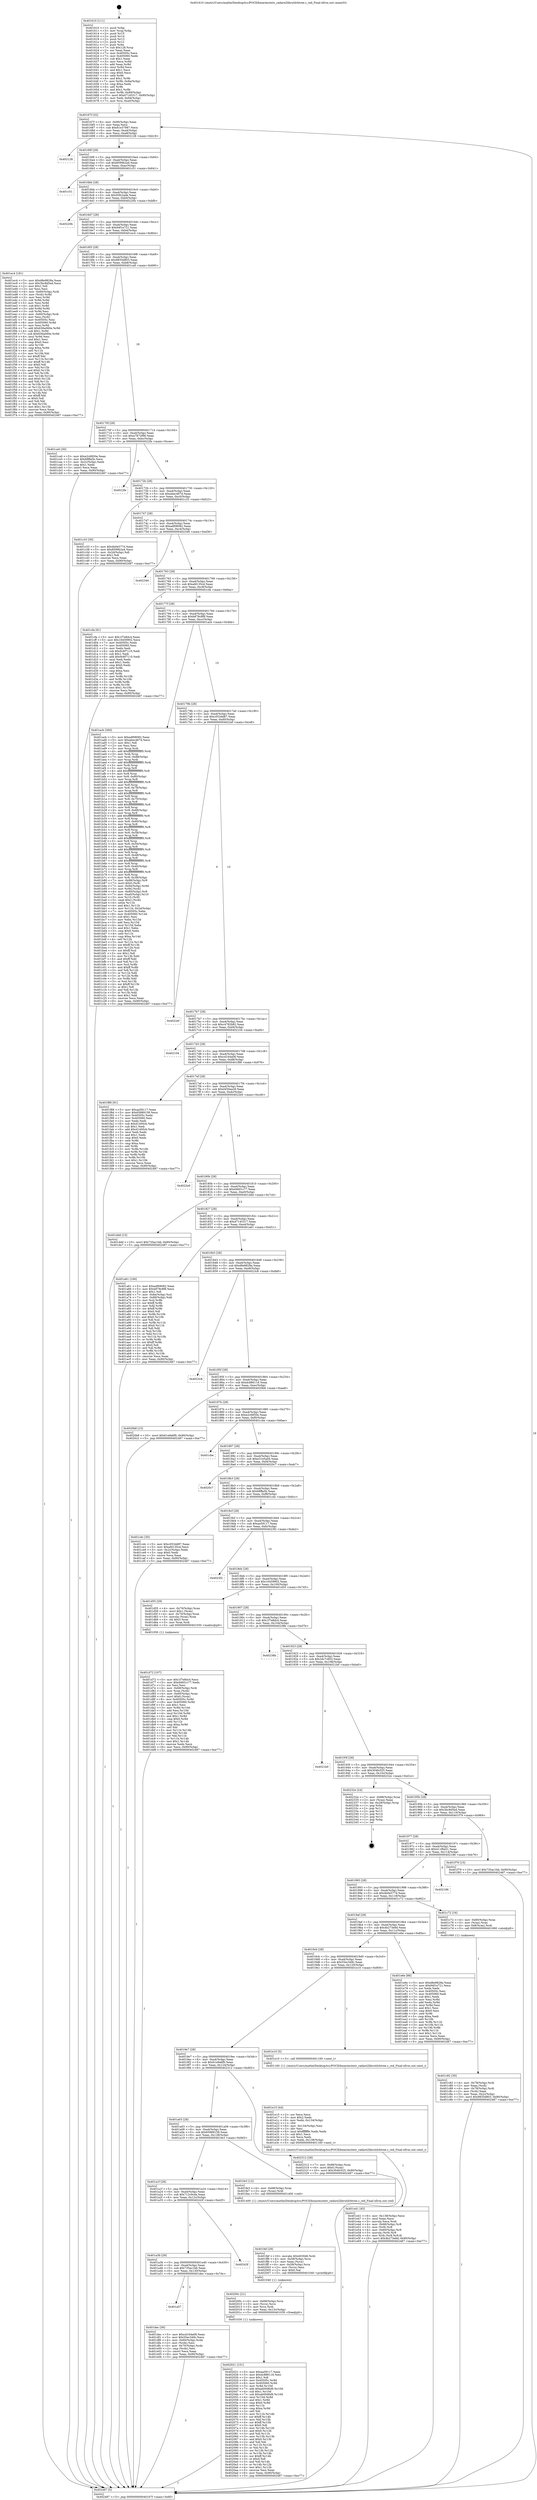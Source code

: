 digraph "0x401610" {
  label = "0x401610 (/mnt/c/Users/mathe/Desktop/tcc/POCII/binaries/extr_radare2librutilrbtree.c_red_Final-ollvm.out::main(0))"
  labelloc = "t"
  node[shape=record]

  Entry [label="",width=0.3,height=0.3,shape=circle,fillcolor=black,style=filled]
  "0x40167f" [label="{
     0x40167f [32]\l
     | [instrs]\l
     &nbsp;&nbsp;0x40167f \<+6\>: mov -0x90(%rbp),%eax\l
     &nbsp;&nbsp;0x401685 \<+2\>: mov %eax,%ecx\l
     &nbsp;&nbsp;0x401687 \<+6\>: sub $0x81e37887,%ecx\l
     &nbsp;&nbsp;0x40168d \<+6\>: mov %eax,-0xa4(%rbp)\l
     &nbsp;&nbsp;0x401693 \<+6\>: mov %ecx,-0xa8(%rbp)\l
     &nbsp;&nbsp;0x401699 \<+6\>: je 0000000000402128 \<main+0xb18\>\l
  }"]
  "0x402128" [label="{
     0x402128\l
  }", style=dashed]
  "0x40169f" [label="{
     0x40169f [28]\l
     | [instrs]\l
     &nbsp;&nbsp;0x40169f \<+5\>: jmp 00000000004016a4 \<main+0x94\>\l
     &nbsp;&nbsp;0x4016a4 \<+6\>: mov -0xa4(%rbp),%eax\l
     &nbsp;&nbsp;0x4016aa \<+5\>: sub $0x8599b2a4,%eax\l
     &nbsp;&nbsp;0x4016af \<+6\>: mov %eax,-0xac(%rbp)\l
     &nbsp;&nbsp;0x4016b5 \<+6\>: je 0000000000401c51 \<main+0x641\>\l
  }"]
  Exit [label="",width=0.3,height=0.3,shape=circle,fillcolor=black,style=filled,peripheries=2]
  "0x401c51" [label="{
     0x401c51\l
  }", style=dashed]
  "0x4016bb" [label="{
     0x4016bb [28]\l
     | [instrs]\l
     &nbsp;&nbsp;0x4016bb \<+5\>: jmp 00000000004016c0 \<main+0xb0\>\l
     &nbsp;&nbsp;0x4016c0 \<+6\>: mov -0xa4(%rbp),%eax\l
     &nbsp;&nbsp;0x4016c6 \<+5\>: sub $0x93fc2ade,%eax\l
     &nbsp;&nbsp;0x4016cb \<+6\>: mov %eax,-0xb0(%rbp)\l
     &nbsp;&nbsp;0x4016d1 \<+6\>: je 000000000040220b \<main+0xbfb\>\l
  }"]
  "0x402021" [label="{
     0x402021 [151]\l
     | [instrs]\l
     &nbsp;&nbsp;0x402021 \<+5\>: mov $0xaa59117,%eax\l
     &nbsp;&nbsp;0x402026 \<+5\>: mov $0xdc886116,%esi\l
     &nbsp;&nbsp;0x40202b \<+2\>: mov $0x1,%dl\l
     &nbsp;&nbsp;0x40202d \<+8\>: mov 0x40505c,%r8d\l
     &nbsp;&nbsp;0x402035 \<+8\>: mov 0x405060,%r9d\l
     &nbsp;&nbsp;0x40203d \<+3\>: mov %r8d,%r10d\l
     &nbsp;&nbsp;0x402040 \<+7\>: add $0xab00d6d9,%r10d\l
     &nbsp;&nbsp;0x402047 \<+4\>: sub $0x1,%r10d\l
     &nbsp;&nbsp;0x40204b \<+7\>: sub $0xab00d6d9,%r10d\l
     &nbsp;&nbsp;0x402052 \<+4\>: imul %r10d,%r8d\l
     &nbsp;&nbsp;0x402056 \<+4\>: and $0x1,%r8d\l
     &nbsp;&nbsp;0x40205a \<+4\>: cmp $0x0,%r8d\l
     &nbsp;&nbsp;0x40205e \<+4\>: sete %r11b\l
     &nbsp;&nbsp;0x402062 \<+4\>: cmp $0xa,%r9d\l
     &nbsp;&nbsp;0x402066 \<+3\>: setl %bl\l
     &nbsp;&nbsp;0x402069 \<+3\>: mov %r11b,%r14b\l
     &nbsp;&nbsp;0x40206c \<+4\>: xor $0xff,%r14b\l
     &nbsp;&nbsp;0x402070 \<+3\>: mov %bl,%r15b\l
     &nbsp;&nbsp;0x402073 \<+4\>: xor $0xff,%r15b\l
     &nbsp;&nbsp;0x402077 \<+3\>: xor $0x0,%dl\l
     &nbsp;&nbsp;0x40207a \<+3\>: mov %r14b,%r12b\l
     &nbsp;&nbsp;0x40207d \<+4\>: and $0x0,%r12b\l
     &nbsp;&nbsp;0x402081 \<+3\>: and %dl,%r11b\l
     &nbsp;&nbsp;0x402084 \<+3\>: mov %r15b,%r13b\l
     &nbsp;&nbsp;0x402087 \<+4\>: and $0x0,%r13b\l
     &nbsp;&nbsp;0x40208b \<+2\>: and %dl,%bl\l
     &nbsp;&nbsp;0x40208d \<+3\>: or %r11b,%r12b\l
     &nbsp;&nbsp;0x402090 \<+3\>: or %bl,%r13b\l
     &nbsp;&nbsp;0x402093 \<+3\>: xor %r13b,%r12b\l
     &nbsp;&nbsp;0x402096 \<+3\>: or %r15b,%r14b\l
     &nbsp;&nbsp;0x402099 \<+4\>: xor $0xff,%r14b\l
     &nbsp;&nbsp;0x40209d \<+3\>: or $0x0,%dl\l
     &nbsp;&nbsp;0x4020a0 \<+3\>: and %dl,%r14b\l
     &nbsp;&nbsp;0x4020a3 \<+3\>: or %r14b,%r12b\l
     &nbsp;&nbsp;0x4020a6 \<+4\>: test $0x1,%r12b\l
     &nbsp;&nbsp;0x4020aa \<+3\>: cmovne %esi,%eax\l
     &nbsp;&nbsp;0x4020ad \<+6\>: mov %eax,-0x90(%rbp)\l
     &nbsp;&nbsp;0x4020b3 \<+5\>: jmp 0000000000402487 \<main+0xe77\>\l
  }"]
  "0x40220b" [label="{
     0x40220b\l
  }", style=dashed]
  "0x4016d7" [label="{
     0x4016d7 [28]\l
     | [instrs]\l
     &nbsp;&nbsp;0x4016d7 \<+5\>: jmp 00000000004016dc \<main+0xcc\>\l
     &nbsp;&nbsp;0x4016dc \<+6\>: mov -0xa4(%rbp),%eax\l
     &nbsp;&nbsp;0x4016e2 \<+5\>: sub $0x94f1e721,%eax\l
     &nbsp;&nbsp;0x4016e7 \<+6\>: mov %eax,-0xb4(%rbp)\l
     &nbsp;&nbsp;0x4016ed \<+6\>: je 0000000000401ec4 \<main+0x8b4\>\l
  }"]
  "0x40200c" [label="{
     0x40200c [21]\l
     | [instrs]\l
     &nbsp;&nbsp;0x40200c \<+4\>: mov -0x68(%rbp),%rcx\l
     &nbsp;&nbsp;0x402010 \<+3\>: mov (%rcx),%rcx\l
     &nbsp;&nbsp;0x402013 \<+3\>: mov %rcx,%rdi\l
     &nbsp;&nbsp;0x402016 \<+6\>: mov %eax,-0x13c(%rbp)\l
     &nbsp;&nbsp;0x40201c \<+5\>: call 0000000000401030 \<free@plt\>\l
     | [calls]\l
     &nbsp;&nbsp;0x401030 \{1\} (unknown)\l
  }"]
  "0x401ec4" [label="{
     0x401ec4 [181]\l
     | [instrs]\l
     &nbsp;&nbsp;0x401ec4 \<+5\>: mov $0xd8e9828a,%eax\l
     &nbsp;&nbsp;0x401ec9 \<+5\>: mov $0x3bc8d5ed,%ecx\l
     &nbsp;&nbsp;0x401ece \<+2\>: mov $0x1,%dl\l
     &nbsp;&nbsp;0x401ed0 \<+2\>: xor %esi,%esi\l
     &nbsp;&nbsp;0x401ed2 \<+4\>: mov -0x60(%rbp),%rdi\l
     &nbsp;&nbsp;0x401ed6 \<+3\>: mov (%rdi),%r8d\l
     &nbsp;&nbsp;0x401ed9 \<+3\>: mov %esi,%r9d\l
     &nbsp;&nbsp;0x401edc \<+3\>: sub %r8d,%r9d\l
     &nbsp;&nbsp;0x401edf \<+3\>: mov %esi,%r8d\l
     &nbsp;&nbsp;0x401ee2 \<+4\>: sub $0x1,%r8d\l
     &nbsp;&nbsp;0x401ee6 \<+3\>: add %r8d,%r9d\l
     &nbsp;&nbsp;0x401ee9 \<+3\>: sub %r9d,%esi\l
     &nbsp;&nbsp;0x401eec \<+4\>: mov -0x60(%rbp),%rdi\l
     &nbsp;&nbsp;0x401ef0 \<+2\>: mov %esi,(%rdi)\l
     &nbsp;&nbsp;0x401ef2 \<+7\>: mov 0x40505c,%esi\l
     &nbsp;&nbsp;0x401ef9 \<+8\>: mov 0x405060,%r8d\l
     &nbsp;&nbsp;0x401f01 \<+3\>: mov %esi,%r9d\l
     &nbsp;&nbsp;0x401f04 \<+7\>: add $0x636a060e,%r9d\l
     &nbsp;&nbsp;0x401f0b \<+4\>: sub $0x1,%r9d\l
     &nbsp;&nbsp;0x401f0f \<+7\>: sub $0x636a060e,%r9d\l
     &nbsp;&nbsp;0x401f16 \<+4\>: imul %r9d,%esi\l
     &nbsp;&nbsp;0x401f1a \<+3\>: and $0x1,%esi\l
     &nbsp;&nbsp;0x401f1d \<+3\>: cmp $0x0,%esi\l
     &nbsp;&nbsp;0x401f20 \<+4\>: sete %r10b\l
     &nbsp;&nbsp;0x401f24 \<+4\>: cmp $0xa,%r8d\l
     &nbsp;&nbsp;0x401f28 \<+4\>: setl %r11b\l
     &nbsp;&nbsp;0x401f2c \<+3\>: mov %r10b,%bl\l
     &nbsp;&nbsp;0x401f2f \<+3\>: xor $0xff,%bl\l
     &nbsp;&nbsp;0x401f32 \<+3\>: mov %r11b,%r14b\l
     &nbsp;&nbsp;0x401f35 \<+4\>: xor $0xff,%r14b\l
     &nbsp;&nbsp;0x401f39 \<+3\>: xor $0x0,%dl\l
     &nbsp;&nbsp;0x401f3c \<+3\>: mov %bl,%r15b\l
     &nbsp;&nbsp;0x401f3f \<+4\>: and $0x0,%r15b\l
     &nbsp;&nbsp;0x401f43 \<+3\>: and %dl,%r10b\l
     &nbsp;&nbsp;0x401f46 \<+3\>: mov %r14b,%r12b\l
     &nbsp;&nbsp;0x401f49 \<+4\>: and $0x0,%r12b\l
     &nbsp;&nbsp;0x401f4d \<+3\>: and %dl,%r11b\l
     &nbsp;&nbsp;0x401f50 \<+3\>: or %r10b,%r15b\l
     &nbsp;&nbsp;0x401f53 \<+3\>: or %r11b,%r12b\l
     &nbsp;&nbsp;0x401f56 \<+3\>: xor %r12b,%r15b\l
     &nbsp;&nbsp;0x401f59 \<+3\>: or %r14b,%bl\l
     &nbsp;&nbsp;0x401f5c \<+3\>: xor $0xff,%bl\l
     &nbsp;&nbsp;0x401f5f \<+3\>: or $0x0,%dl\l
     &nbsp;&nbsp;0x401f62 \<+2\>: and %dl,%bl\l
     &nbsp;&nbsp;0x401f64 \<+3\>: or %bl,%r15b\l
     &nbsp;&nbsp;0x401f67 \<+4\>: test $0x1,%r15b\l
     &nbsp;&nbsp;0x401f6b \<+3\>: cmovne %ecx,%eax\l
     &nbsp;&nbsp;0x401f6e \<+6\>: mov %eax,-0x90(%rbp)\l
     &nbsp;&nbsp;0x401f74 \<+5\>: jmp 0000000000402487 \<main+0xe77\>\l
  }"]
  "0x4016f3" [label="{
     0x4016f3 [28]\l
     | [instrs]\l
     &nbsp;&nbsp;0x4016f3 \<+5\>: jmp 00000000004016f8 \<main+0xe8\>\l
     &nbsp;&nbsp;0x4016f8 \<+6\>: mov -0xa4(%rbp),%eax\l
     &nbsp;&nbsp;0x4016fe \<+5\>: sub $0x9835d803,%eax\l
     &nbsp;&nbsp;0x401703 \<+6\>: mov %eax,-0xb8(%rbp)\l
     &nbsp;&nbsp;0x401709 \<+6\>: je 0000000000401ca0 \<main+0x690\>\l
  }"]
  "0x401fef" [label="{
     0x401fef [29]\l
     | [instrs]\l
     &nbsp;&nbsp;0x401fef \<+10\>: movabs $0x4030d6,%rdi\l
     &nbsp;&nbsp;0x401ff9 \<+4\>: mov -0x58(%rbp),%rcx\l
     &nbsp;&nbsp;0x401ffd \<+2\>: mov %eax,(%rcx)\l
     &nbsp;&nbsp;0x401fff \<+4\>: mov -0x58(%rbp),%rcx\l
     &nbsp;&nbsp;0x402003 \<+2\>: mov (%rcx),%esi\l
     &nbsp;&nbsp;0x402005 \<+2\>: mov $0x0,%al\l
     &nbsp;&nbsp;0x402007 \<+5\>: call 0000000000401040 \<printf@plt\>\l
     | [calls]\l
     &nbsp;&nbsp;0x401040 \{1\} (unknown)\l
  }"]
  "0x401ca0" [label="{
     0x401ca0 [30]\l
     | [instrs]\l
     &nbsp;&nbsp;0x401ca0 \<+5\>: mov $0xe2c6850e,%eax\l
     &nbsp;&nbsp;0x401ca5 \<+5\>: mov $0x68ffa5b,%ecx\l
     &nbsp;&nbsp;0x401caa \<+3\>: mov -0x2c(%rbp),%edx\l
     &nbsp;&nbsp;0x401cad \<+3\>: cmp $0x1,%edx\l
     &nbsp;&nbsp;0x401cb0 \<+3\>: cmovl %ecx,%eax\l
     &nbsp;&nbsp;0x401cb3 \<+6\>: mov %eax,-0x90(%rbp)\l
     &nbsp;&nbsp;0x401cb9 \<+5\>: jmp 0000000000402487 \<main+0xe77\>\l
  }"]
  "0x40170f" [label="{
     0x40170f [28]\l
     | [instrs]\l
     &nbsp;&nbsp;0x40170f \<+5\>: jmp 0000000000401714 \<main+0x104\>\l
     &nbsp;&nbsp;0x401714 \<+6\>: mov -0xa4(%rbp),%eax\l
     &nbsp;&nbsp;0x40171a \<+5\>: sub $0xa7872f96,%eax\l
     &nbsp;&nbsp;0x40171f \<+6\>: mov %eax,-0xbc(%rbp)\l
     &nbsp;&nbsp;0x401725 \<+6\>: je 00000000004022fe \<main+0xcee\>\l
  }"]
  "0x401e41" [label="{
     0x401e41 [45]\l
     | [instrs]\l
     &nbsp;&nbsp;0x401e41 \<+6\>: mov -0x138(%rbp),%ecx\l
     &nbsp;&nbsp;0x401e47 \<+3\>: imul %eax,%ecx\l
     &nbsp;&nbsp;0x401e4a \<+3\>: movslq %ecx,%rdi\l
     &nbsp;&nbsp;0x401e4d \<+4\>: mov -0x68(%rbp),%r8\l
     &nbsp;&nbsp;0x401e51 \<+3\>: mov (%r8),%r8\l
     &nbsp;&nbsp;0x401e54 \<+4\>: mov -0x60(%rbp),%r9\l
     &nbsp;&nbsp;0x401e58 \<+3\>: movslq (%r9),%r9\l
     &nbsp;&nbsp;0x401e5b \<+4\>: mov %rdi,(%r8,%r9,8)\l
     &nbsp;&nbsp;0x401e5f \<+10\>: movl $0x4b273e8d,-0x90(%rbp)\l
     &nbsp;&nbsp;0x401e69 \<+5\>: jmp 0000000000402487 \<main+0xe77\>\l
  }"]
  "0x4022fe" [label="{
     0x4022fe\l
  }", style=dashed]
  "0x40172b" [label="{
     0x40172b [28]\l
     | [instrs]\l
     &nbsp;&nbsp;0x40172b \<+5\>: jmp 0000000000401730 \<main+0x120\>\l
     &nbsp;&nbsp;0x401730 \<+6\>: mov -0xa4(%rbp),%eax\l
     &nbsp;&nbsp;0x401736 \<+5\>: sub $0xabec467d,%eax\l
     &nbsp;&nbsp;0x40173b \<+6\>: mov %eax,-0xc0(%rbp)\l
     &nbsp;&nbsp;0x401741 \<+6\>: je 0000000000401c33 \<main+0x623\>\l
  }"]
  "0x401e15" [label="{
     0x401e15 [44]\l
     | [instrs]\l
     &nbsp;&nbsp;0x401e15 \<+2\>: xor %ecx,%ecx\l
     &nbsp;&nbsp;0x401e17 \<+5\>: mov $0x2,%edx\l
     &nbsp;&nbsp;0x401e1c \<+6\>: mov %edx,-0x134(%rbp)\l
     &nbsp;&nbsp;0x401e22 \<+1\>: cltd\l
     &nbsp;&nbsp;0x401e23 \<+6\>: mov -0x134(%rbp),%esi\l
     &nbsp;&nbsp;0x401e29 \<+2\>: idiv %esi\l
     &nbsp;&nbsp;0x401e2b \<+6\>: imul $0xfffffffe,%edx,%edx\l
     &nbsp;&nbsp;0x401e31 \<+3\>: sub $0x1,%ecx\l
     &nbsp;&nbsp;0x401e34 \<+2\>: sub %ecx,%edx\l
     &nbsp;&nbsp;0x401e36 \<+6\>: mov %edx,-0x138(%rbp)\l
     &nbsp;&nbsp;0x401e3c \<+5\>: call 0000000000401160 \<next_i\>\l
     | [calls]\l
     &nbsp;&nbsp;0x401160 \{1\} (/mnt/c/Users/mathe/Desktop/tcc/POCII/binaries/extr_radare2librutilrbtree.c_red_Final-ollvm.out::next_i)\l
  }"]
  "0x401c33" [label="{
     0x401c33 [30]\l
     | [instrs]\l
     &nbsp;&nbsp;0x401c33 \<+5\>: mov $0x4b0e577d,%eax\l
     &nbsp;&nbsp;0x401c38 \<+5\>: mov $0x8599b2a4,%ecx\l
     &nbsp;&nbsp;0x401c3d \<+3\>: mov -0x2d(%rbp),%dl\l
     &nbsp;&nbsp;0x401c40 \<+3\>: test $0x1,%dl\l
     &nbsp;&nbsp;0x401c43 \<+3\>: cmovne %ecx,%eax\l
     &nbsp;&nbsp;0x401c46 \<+6\>: mov %eax,-0x90(%rbp)\l
     &nbsp;&nbsp;0x401c4c \<+5\>: jmp 0000000000402487 \<main+0xe77\>\l
  }"]
  "0x401747" [label="{
     0x401747 [28]\l
     | [instrs]\l
     &nbsp;&nbsp;0x401747 \<+5\>: jmp 000000000040174c \<main+0x13c\>\l
     &nbsp;&nbsp;0x40174c \<+6\>: mov -0xa4(%rbp),%eax\l
     &nbsp;&nbsp;0x401752 \<+5\>: sub $0xadf08082,%eax\l
     &nbsp;&nbsp;0x401757 \<+6\>: mov %eax,-0xc4(%rbp)\l
     &nbsp;&nbsp;0x40175d \<+6\>: je 0000000000402346 \<main+0xd36\>\l
  }"]
  "0x401a57" [label="{
     0x401a57\l
  }", style=dashed]
  "0x402346" [label="{
     0x402346\l
  }", style=dashed]
  "0x401763" [label="{
     0x401763 [28]\l
     | [instrs]\l
     &nbsp;&nbsp;0x401763 \<+5\>: jmp 0000000000401768 \<main+0x158\>\l
     &nbsp;&nbsp;0x401768 \<+6\>: mov -0xa4(%rbp),%eax\l
     &nbsp;&nbsp;0x40176e \<+5\>: sub $0xafd135cd,%eax\l
     &nbsp;&nbsp;0x401773 \<+6\>: mov %eax,-0xc8(%rbp)\l
     &nbsp;&nbsp;0x401779 \<+6\>: je 0000000000401cfa \<main+0x6ea\>\l
  }"]
  "0x401dec" [label="{
     0x401dec [36]\l
     | [instrs]\l
     &nbsp;&nbsp;0x401dec \<+5\>: mov $0xcd164a08,%eax\l
     &nbsp;&nbsp;0x401df1 \<+5\>: mov $0x55ec349c,%ecx\l
     &nbsp;&nbsp;0x401df6 \<+4\>: mov -0x60(%rbp),%rdx\l
     &nbsp;&nbsp;0x401dfa \<+2\>: mov (%rdx),%esi\l
     &nbsp;&nbsp;0x401dfc \<+4\>: mov -0x70(%rbp),%rdx\l
     &nbsp;&nbsp;0x401e00 \<+2\>: cmp (%rdx),%esi\l
     &nbsp;&nbsp;0x401e02 \<+3\>: cmovl %ecx,%eax\l
     &nbsp;&nbsp;0x401e05 \<+6\>: mov %eax,-0x90(%rbp)\l
     &nbsp;&nbsp;0x401e0b \<+5\>: jmp 0000000000402487 \<main+0xe77\>\l
  }"]
  "0x401cfa" [label="{
     0x401cfa [91]\l
     | [instrs]\l
     &nbsp;&nbsp;0x401cfa \<+5\>: mov $0x1f7e8dc4,%eax\l
     &nbsp;&nbsp;0x401cff \<+5\>: mov $0x16459902,%ecx\l
     &nbsp;&nbsp;0x401d04 \<+7\>: mov 0x40505c,%edx\l
     &nbsp;&nbsp;0x401d0b \<+7\>: mov 0x405060,%esi\l
     &nbsp;&nbsp;0x401d12 \<+2\>: mov %edx,%edi\l
     &nbsp;&nbsp;0x401d14 \<+6\>: sub $0x9c6f7110,%edi\l
     &nbsp;&nbsp;0x401d1a \<+3\>: sub $0x1,%edi\l
     &nbsp;&nbsp;0x401d1d \<+6\>: add $0x9c6f7110,%edi\l
     &nbsp;&nbsp;0x401d23 \<+3\>: imul %edi,%edx\l
     &nbsp;&nbsp;0x401d26 \<+3\>: and $0x1,%edx\l
     &nbsp;&nbsp;0x401d29 \<+3\>: cmp $0x0,%edx\l
     &nbsp;&nbsp;0x401d2c \<+4\>: sete %r8b\l
     &nbsp;&nbsp;0x401d30 \<+3\>: cmp $0xa,%esi\l
     &nbsp;&nbsp;0x401d33 \<+4\>: setl %r9b\l
     &nbsp;&nbsp;0x401d37 \<+3\>: mov %r8b,%r10b\l
     &nbsp;&nbsp;0x401d3a \<+3\>: and %r9b,%r10b\l
     &nbsp;&nbsp;0x401d3d \<+3\>: xor %r9b,%r8b\l
     &nbsp;&nbsp;0x401d40 \<+3\>: or %r8b,%r10b\l
     &nbsp;&nbsp;0x401d43 \<+4\>: test $0x1,%r10b\l
     &nbsp;&nbsp;0x401d47 \<+3\>: cmovne %ecx,%eax\l
     &nbsp;&nbsp;0x401d4a \<+6\>: mov %eax,-0x90(%rbp)\l
     &nbsp;&nbsp;0x401d50 \<+5\>: jmp 0000000000402487 \<main+0xe77\>\l
  }"]
  "0x40177f" [label="{
     0x40177f [28]\l
     | [instrs]\l
     &nbsp;&nbsp;0x40177f \<+5\>: jmp 0000000000401784 \<main+0x174\>\l
     &nbsp;&nbsp;0x401784 \<+6\>: mov -0xa4(%rbp),%eax\l
     &nbsp;&nbsp;0x40178a \<+5\>: sub $0xb878c8f8,%eax\l
     &nbsp;&nbsp;0x40178f \<+6\>: mov %eax,-0xcc(%rbp)\l
     &nbsp;&nbsp;0x401795 \<+6\>: je 0000000000401acb \<main+0x4bb\>\l
  }"]
  "0x401a3b" [label="{
     0x401a3b [28]\l
     | [instrs]\l
     &nbsp;&nbsp;0x401a3b \<+5\>: jmp 0000000000401a40 \<main+0x430\>\l
     &nbsp;&nbsp;0x401a40 \<+6\>: mov -0xa4(%rbp),%eax\l
     &nbsp;&nbsp;0x401a46 \<+5\>: sub $0x735ac1bb,%eax\l
     &nbsp;&nbsp;0x401a4b \<+6\>: mov %eax,-0x130(%rbp)\l
     &nbsp;&nbsp;0x401a51 \<+6\>: je 0000000000401dec \<main+0x7dc\>\l
  }"]
  "0x401acb" [label="{
     0x401acb [360]\l
     | [instrs]\l
     &nbsp;&nbsp;0x401acb \<+5\>: mov $0xadf08082,%eax\l
     &nbsp;&nbsp;0x401ad0 \<+5\>: mov $0xabec467d,%ecx\l
     &nbsp;&nbsp;0x401ad5 \<+2\>: mov $0x1,%dl\l
     &nbsp;&nbsp;0x401ad7 \<+2\>: xor %esi,%esi\l
     &nbsp;&nbsp;0x401ad9 \<+3\>: mov %rsp,%rdi\l
     &nbsp;&nbsp;0x401adc \<+4\>: add $0xfffffffffffffff0,%rdi\l
     &nbsp;&nbsp;0x401ae0 \<+3\>: mov %rdi,%rsp\l
     &nbsp;&nbsp;0x401ae3 \<+7\>: mov %rdi,-0x88(%rbp)\l
     &nbsp;&nbsp;0x401aea \<+3\>: mov %rsp,%rdi\l
     &nbsp;&nbsp;0x401aed \<+4\>: add $0xfffffffffffffff0,%rdi\l
     &nbsp;&nbsp;0x401af1 \<+3\>: mov %rdi,%rsp\l
     &nbsp;&nbsp;0x401af4 \<+3\>: mov %rsp,%r8\l
     &nbsp;&nbsp;0x401af7 \<+4\>: add $0xfffffffffffffff0,%r8\l
     &nbsp;&nbsp;0x401afb \<+3\>: mov %r8,%rsp\l
     &nbsp;&nbsp;0x401afe \<+4\>: mov %r8,-0x80(%rbp)\l
     &nbsp;&nbsp;0x401b02 \<+3\>: mov %rsp,%r8\l
     &nbsp;&nbsp;0x401b05 \<+4\>: add $0xfffffffffffffff0,%r8\l
     &nbsp;&nbsp;0x401b09 \<+3\>: mov %r8,%rsp\l
     &nbsp;&nbsp;0x401b0c \<+4\>: mov %r8,-0x78(%rbp)\l
     &nbsp;&nbsp;0x401b10 \<+3\>: mov %rsp,%r8\l
     &nbsp;&nbsp;0x401b13 \<+4\>: add $0xfffffffffffffff0,%r8\l
     &nbsp;&nbsp;0x401b17 \<+3\>: mov %r8,%rsp\l
     &nbsp;&nbsp;0x401b1a \<+4\>: mov %r8,-0x70(%rbp)\l
     &nbsp;&nbsp;0x401b1e \<+3\>: mov %rsp,%r8\l
     &nbsp;&nbsp;0x401b21 \<+4\>: add $0xfffffffffffffff0,%r8\l
     &nbsp;&nbsp;0x401b25 \<+3\>: mov %r8,%rsp\l
     &nbsp;&nbsp;0x401b28 \<+4\>: mov %r8,-0x68(%rbp)\l
     &nbsp;&nbsp;0x401b2c \<+3\>: mov %rsp,%r8\l
     &nbsp;&nbsp;0x401b2f \<+4\>: add $0xfffffffffffffff0,%r8\l
     &nbsp;&nbsp;0x401b33 \<+3\>: mov %r8,%rsp\l
     &nbsp;&nbsp;0x401b36 \<+4\>: mov %r8,-0x60(%rbp)\l
     &nbsp;&nbsp;0x401b3a \<+3\>: mov %rsp,%r8\l
     &nbsp;&nbsp;0x401b3d \<+4\>: add $0xfffffffffffffff0,%r8\l
     &nbsp;&nbsp;0x401b41 \<+3\>: mov %r8,%rsp\l
     &nbsp;&nbsp;0x401b44 \<+4\>: mov %r8,-0x58(%rbp)\l
     &nbsp;&nbsp;0x401b48 \<+3\>: mov %rsp,%r8\l
     &nbsp;&nbsp;0x401b4b \<+4\>: add $0xfffffffffffffff0,%r8\l
     &nbsp;&nbsp;0x401b4f \<+3\>: mov %r8,%rsp\l
     &nbsp;&nbsp;0x401b52 \<+4\>: mov %r8,-0x50(%rbp)\l
     &nbsp;&nbsp;0x401b56 \<+3\>: mov %rsp,%r8\l
     &nbsp;&nbsp;0x401b59 \<+4\>: add $0xfffffffffffffff0,%r8\l
     &nbsp;&nbsp;0x401b5d \<+3\>: mov %r8,%rsp\l
     &nbsp;&nbsp;0x401b60 \<+4\>: mov %r8,-0x48(%rbp)\l
     &nbsp;&nbsp;0x401b64 \<+3\>: mov %rsp,%r8\l
     &nbsp;&nbsp;0x401b67 \<+4\>: add $0xfffffffffffffff0,%r8\l
     &nbsp;&nbsp;0x401b6b \<+3\>: mov %r8,%rsp\l
     &nbsp;&nbsp;0x401b6e \<+4\>: mov %r8,-0x40(%rbp)\l
     &nbsp;&nbsp;0x401b72 \<+3\>: mov %rsp,%r8\l
     &nbsp;&nbsp;0x401b75 \<+4\>: add $0xfffffffffffffff0,%r8\l
     &nbsp;&nbsp;0x401b79 \<+3\>: mov %r8,%rsp\l
     &nbsp;&nbsp;0x401b7c \<+4\>: mov %r8,-0x38(%rbp)\l
     &nbsp;&nbsp;0x401b80 \<+7\>: mov -0x88(%rbp),%r8\l
     &nbsp;&nbsp;0x401b87 \<+7\>: movl $0x0,(%r8)\l
     &nbsp;&nbsp;0x401b8e \<+7\>: mov -0x94(%rbp),%r9d\l
     &nbsp;&nbsp;0x401b95 \<+3\>: mov %r9d,(%rdi)\l
     &nbsp;&nbsp;0x401b98 \<+4\>: mov -0x80(%rbp),%r8\l
     &nbsp;&nbsp;0x401b9c \<+7\>: mov -0xa0(%rbp),%r10\l
     &nbsp;&nbsp;0x401ba3 \<+3\>: mov %r10,(%r8)\l
     &nbsp;&nbsp;0x401ba6 \<+3\>: cmpl $0x2,(%rdi)\l
     &nbsp;&nbsp;0x401ba9 \<+4\>: setne %r11b\l
     &nbsp;&nbsp;0x401bad \<+4\>: and $0x1,%r11b\l
     &nbsp;&nbsp;0x401bb1 \<+4\>: mov %r11b,-0x2d(%rbp)\l
     &nbsp;&nbsp;0x401bb5 \<+7\>: mov 0x40505c,%ebx\l
     &nbsp;&nbsp;0x401bbc \<+8\>: mov 0x405060,%r14d\l
     &nbsp;&nbsp;0x401bc4 \<+3\>: sub $0x1,%esi\l
     &nbsp;&nbsp;0x401bc7 \<+3\>: mov %ebx,%r15d\l
     &nbsp;&nbsp;0x401bca \<+3\>: add %esi,%r15d\l
     &nbsp;&nbsp;0x401bcd \<+4\>: imul %r15d,%ebx\l
     &nbsp;&nbsp;0x401bd1 \<+3\>: and $0x1,%ebx\l
     &nbsp;&nbsp;0x401bd4 \<+3\>: cmp $0x0,%ebx\l
     &nbsp;&nbsp;0x401bd7 \<+4\>: sete %r11b\l
     &nbsp;&nbsp;0x401bdb \<+4\>: cmp $0xa,%r14d\l
     &nbsp;&nbsp;0x401bdf \<+4\>: setl %r12b\l
     &nbsp;&nbsp;0x401be3 \<+3\>: mov %r11b,%r13b\l
     &nbsp;&nbsp;0x401be6 \<+4\>: xor $0xff,%r13b\l
     &nbsp;&nbsp;0x401bea \<+3\>: mov %r12b,%sil\l
     &nbsp;&nbsp;0x401bed \<+4\>: xor $0xff,%sil\l
     &nbsp;&nbsp;0x401bf1 \<+3\>: xor $0x1,%dl\l
     &nbsp;&nbsp;0x401bf4 \<+3\>: mov %r13b,%dil\l
     &nbsp;&nbsp;0x401bf7 \<+4\>: and $0xff,%dil\l
     &nbsp;&nbsp;0x401bfb \<+3\>: and %dl,%r11b\l
     &nbsp;&nbsp;0x401bfe \<+3\>: mov %sil,%r8b\l
     &nbsp;&nbsp;0x401c01 \<+4\>: and $0xff,%r8b\l
     &nbsp;&nbsp;0x401c05 \<+3\>: and %dl,%r12b\l
     &nbsp;&nbsp;0x401c08 \<+3\>: or %r11b,%dil\l
     &nbsp;&nbsp;0x401c0b \<+3\>: or %r12b,%r8b\l
     &nbsp;&nbsp;0x401c0e \<+3\>: xor %r8b,%dil\l
     &nbsp;&nbsp;0x401c11 \<+3\>: or %sil,%r13b\l
     &nbsp;&nbsp;0x401c14 \<+4\>: xor $0xff,%r13b\l
     &nbsp;&nbsp;0x401c18 \<+3\>: or $0x1,%dl\l
     &nbsp;&nbsp;0x401c1b \<+3\>: and %dl,%r13b\l
     &nbsp;&nbsp;0x401c1e \<+3\>: or %r13b,%dil\l
     &nbsp;&nbsp;0x401c21 \<+4\>: test $0x1,%dil\l
     &nbsp;&nbsp;0x401c25 \<+3\>: cmovne %ecx,%eax\l
     &nbsp;&nbsp;0x401c28 \<+6\>: mov %eax,-0x90(%rbp)\l
     &nbsp;&nbsp;0x401c2e \<+5\>: jmp 0000000000402487 \<main+0xe77\>\l
  }"]
  "0x40179b" [label="{
     0x40179b [28]\l
     | [instrs]\l
     &nbsp;&nbsp;0x40179b \<+5\>: jmp 00000000004017a0 \<main+0x190\>\l
     &nbsp;&nbsp;0x4017a0 \<+6\>: mov -0xa4(%rbp),%eax\l
     &nbsp;&nbsp;0x4017a6 \<+5\>: sub $0xc053dd87,%eax\l
     &nbsp;&nbsp;0x4017ab \<+6\>: mov %eax,-0xd0(%rbp)\l
     &nbsp;&nbsp;0x4017b1 \<+6\>: je 00000000004022ef \<main+0xcdf\>\l
  }"]
  "0x40243f" [label="{
     0x40243f\l
  }", style=dashed]
  "0x4022ef" [label="{
     0x4022ef\l
  }", style=dashed]
  "0x4017b7" [label="{
     0x4017b7 [28]\l
     | [instrs]\l
     &nbsp;&nbsp;0x4017b7 \<+5\>: jmp 00000000004017bc \<main+0x1ac\>\l
     &nbsp;&nbsp;0x4017bc \<+6\>: mov -0xa4(%rbp),%eax\l
     &nbsp;&nbsp;0x4017c2 \<+5\>: sub $0xc4782b82,%eax\l
     &nbsp;&nbsp;0x4017c7 \<+6\>: mov %eax,-0xd4(%rbp)\l
     &nbsp;&nbsp;0x4017cd \<+6\>: je 0000000000402104 \<main+0xaf4\>\l
  }"]
  "0x401a1f" [label="{
     0x401a1f [28]\l
     | [instrs]\l
     &nbsp;&nbsp;0x401a1f \<+5\>: jmp 0000000000401a24 \<main+0x414\>\l
     &nbsp;&nbsp;0x401a24 \<+6\>: mov -0xa4(%rbp),%eax\l
     &nbsp;&nbsp;0x401a2a \<+5\>: sub $0x712c9cda,%eax\l
     &nbsp;&nbsp;0x401a2f \<+6\>: mov %eax,-0x12c(%rbp)\l
     &nbsp;&nbsp;0x401a35 \<+6\>: je 000000000040243f \<main+0xe2f\>\l
  }"]
  "0x402104" [label="{
     0x402104\l
  }", style=dashed]
  "0x4017d3" [label="{
     0x4017d3 [28]\l
     | [instrs]\l
     &nbsp;&nbsp;0x4017d3 \<+5\>: jmp 00000000004017d8 \<main+0x1c8\>\l
     &nbsp;&nbsp;0x4017d8 \<+6\>: mov -0xa4(%rbp),%eax\l
     &nbsp;&nbsp;0x4017de \<+5\>: sub $0xcd164a08,%eax\l
     &nbsp;&nbsp;0x4017e3 \<+6\>: mov %eax,-0xd8(%rbp)\l
     &nbsp;&nbsp;0x4017e9 \<+6\>: je 0000000000401f88 \<main+0x978\>\l
  }"]
  "0x401fe3" [label="{
     0x401fe3 [12]\l
     | [instrs]\l
     &nbsp;&nbsp;0x401fe3 \<+4\>: mov -0x68(%rbp),%rax\l
     &nbsp;&nbsp;0x401fe7 \<+3\>: mov (%rax),%rdi\l
     &nbsp;&nbsp;0x401fea \<+5\>: call 0000000000401400 \<red\>\l
     | [calls]\l
     &nbsp;&nbsp;0x401400 \{1\} (/mnt/c/Users/mathe/Desktop/tcc/POCII/binaries/extr_radare2librutilrbtree.c_red_Final-ollvm.out::red)\l
  }"]
  "0x401f88" [label="{
     0x401f88 [91]\l
     | [instrs]\l
     &nbsp;&nbsp;0x401f88 \<+5\>: mov $0xaa59117,%eax\l
     &nbsp;&nbsp;0x401f8d \<+5\>: mov $0x65889158,%ecx\l
     &nbsp;&nbsp;0x401f92 \<+7\>: mov 0x40505c,%edx\l
     &nbsp;&nbsp;0x401f99 \<+7\>: mov 0x405060,%esi\l
     &nbsp;&nbsp;0x401fa0 \<+2\>: mov %edx,%edi\l
     &nbsp;&nbsp;0x401fa2 \<+6\>: sub $0xd1400cb,%edi\l
     &nbsp;&nbsp;0x401fa8 \<+3\>: sub $0x1,%edi\l
     &nbsp;&nbsp;0x401fab \<+6\>: add $0xd1400cb,%edi\l
     &nbsp;&nbsp;0x401fb1 \<+3\>: imul %edi,%edx\l
     &nbsp;&nbsp;0x401fb4 \<+3\>: and $0x1,%edx\l
     &nbsp;&nbsp;0x401fb7 \<+3\>: cmp $0x0,%edx\l
     &nbsp;&nbsp;0x401fba \<+4\>: sete %r8b\l
     &nbsp;&nbsp;0x401fbe \<+3\>: cmp $0xa,%esi\l
     &nbsp;&nbsp;0x401fc1 \<+4\>: setl %r9b\l
     &nbsp;&nbsp;0x401fc5 \<+3\>: mov %r8b,%r10b\l
     &nbsp;&nbsp;0x401fc8 \<+3\>: and %r9b,%r10b\l
     &nbsp;&nbsp;0x401fcb \<+3\>: xor %r9b,%r8b\l
     &nbsp;&nbsp;0x401fce \<+3\>: or %r8b,%r10b\l
     &nbsp;&nbsp;0x401fd1 \<+4\>: test $0x1,%r10b\l
     &nbsp;&nbsp;0x401fd5 \<+3\>: cmovne %ecx,%eax\l
     &nbsp;&nbsp;0x401fd8 \<+6\>: mov %eax,-0x90(%rbp)\l
     &nbsp;&nbsp;0x401fde \<+5\>: jmp 0000000000402487 \<main+0xe77\>\l
  }"]
  "0x4017ef" [label="{
     0x4017ef [28]\l
     | [instrs]\l
     &nbsp;&nbsp;0x4017ef \<+5\>: jmp 00000000004017f4 \<main+0x1e4\>\l
     &nbsp;&nbsp;0x4017f4 \<+6\>: mov -0xa4(%rbp),%eax\l
     &nbsp;&nbsp;0x4017fa \<+5\>: sub $0xd450ea28,%eax\l
     &nbsp;&nbsp;0x4017ff \<+6\>: mov %eax,-0xdc(%rbp)\l
     &nbsp;&nbsp;0x401805 \<+6\>: je 00000000004022e0 \<main+0xcd0\>\l
  }"]
  "0x401a03" [label="{
     0x401a03 [28]\l
     | [instrs]\l
     &nbsp;&nbsp;0x401a03 \<+5\>: jmp 0000000000401a08 \<main+0x3f8\>\l
     &nbsp;&nbsp;0x401a08 \<+6\>: mov -0xa4(%rbp),%eax\l
     &nbsp;&nbsp;0x401a0e \<+5\>: sub $0x65889158,%eax\l
     &nbsp;&nbsp;0x401a13 \<+6\>: mov %eax,-0x128(%rbp)\l
     &nbsp;&nbsp;0x401a19 \<+6\>: je 0000000000401fe3 \<main+0x9d3\>\l
  }"]
  "0x4022e0" [label="{
     0x4022e0\l
  }", style=dashed]
  "0x40180b" [label="{
     0x40180b [28]\l
     | [instrs]\l
     &nbsp;&nbsp;0x40180b \<+5\>: jmp 0000000000401810 \<main+0x200\>\l
     &nbsp;&nbsp;0x401810 \<+6\>: mov -0xa4(%rbp),%eax\l
     &nbsp;&nbsp;0x401816 \<+5\>: sub $0xd4601c77,%eax\l
     &nbsp;&nbsp;0x40181b \<+6\>: mov %eax,-0xe0(%rbp)\l
     &nbsp;&nbsp;0x401821 \<+6\>: je 0000000000401ddd \<main+0x7cd\>\l
  }"]
  "0x402312" [label="{
     0x402312 [28]\l
     | [instrs]\l
     &nbsp;&nbsp;0x402312 \<+7\>: mov -0x88(%rbp),%rax\l
     &nbsp;&nbsp;0x402319 \<+6\>: movl $0x0,(%rax)\l
     &nbsp;&nbsp;0x40231f \<+10\>: movl $0x304fc025,-0x90(%rbp)\l
     &nbsp;&nbsp;0x402329 \<+5\>: jmp 0000000000402487 \<main+0xe77\>\l
  }"]
  "0x401ddd" [label="{
     0x401ddd [15]\l
     | [instrs]\l
     &nbsp;&nbsp;0x401ddd \<+10\>: movl $0x735ac1bb,-0x90(%rbp)\l
     &nbsp;&nbsp;0x401de7 \<+5\>: jmp 0000000000402487 \<main+0xe77\>\l
  }"]
  "0x401827" [label="{
     0x401827 [28]\l
     | [instrs]\l
     &nbsp;&nbsp;0x401827 \<+5\>: jmp 000000000040182c \<main+0x21c\>\l
     &nbsp;&nbsp;0x40182c \<+6\>: mov -0xa4(%rbp),%eax\l
     &nbsp;&nbsp;0x401832 \<+5\>: sub $0xd7145317,%eax\l
     &nbsp;&nbsp;0x401837 \<+6\>: mov %eax,-0xe4(%rbp)\l
     &nbsp;&nbsp;0x40183d \<+6\>: je 0000000000401a61 \<main+0x451\>\l
  }"]
  "0x4019e7" [label="{
     0x4019e7 [28]\l
     | [instrs]\l
     &nbsp;&nbsp;0x4019e7 \<+5\>: jmp 00000000004019ec \<main+0x3dc\>\l
     &nbsp;&nbsp;0x4019ec \<+6\>: mov -0xa4(%rbp),%eax\l
     &nbsp;&nbsp;0x4019f2 \<+5\>: sub $0x61e9a6f0,%eax\l
     &nbsp;&nbsp;0x4019f7 \<+6\>: mov %eax,-0x124(%rbp)\l
     &nbsp;&nbsp;0x4019fd \<+6\>: je 0000000000402312 \<main+0xd02\>\l
  }"]
  "0x401a61" [label="{
     0x401a61 [106]\l
     | [instrs]\l
     &nbsp;&nbsp;0x401a61 \<+5\>: mov $0xadf08082,%eax\l
     &nbsp;&nbsp;0x401a66 \<+5\>: mov $0xb878c8f8,%ecx\l
     &nbsp;&nbsp;0x401a6b \<+2\>: mov $0x1,%dl\l
     &nbsp;&nbsp;0x401a6d \<+7\>: mov -0x8a(%rbp),%sil\l
     &nbsp;&nbsp;0x401a74 \<+7\>: mov -0x89(%rbp),%dil\l
     &nbsp;&nbsp;0x401a7b \<+3\>: mov %sil,%r8b\l
     &nbsp;&nbsp;0x401a7e \<+4\>: xor $0xff,%r8b\l
     &nbsp;&nbsp;0x401a82 \<+3\>: mov %dil,%r9b\l
     &nbsp;&nbsp;0x401a85 \<+4\>: xor $0xff,%r9b\l
     &nbsp;&nbsp;0x401a89 \<+3\>: xor $0x0,%dl\l
     &nbsp;&nbsp;0x401a8c \<+3\>: mov %r8b,%r10b\l
     &nbsp;&nbsp;0x401a8f \<+4\>: and $0x0,%r10b\l
     &nbsp;&nbsp;0x401a93 \<+3\>: and %dl,%sil\l
     &nbsp;&nbsp;0x401a96 \<+3\>: mov %r9b,%r11b\l
     &nbsp;&nbsp;0x401a99 \<+4\>: and $0x0,%r11b\l
     &nbsp;&nbsp;0x401a9d \<+3\>: and %dl,%dil\l
     &nbsp;&nbsp;0x401aa0 \<+3\>: or %sil,%r10b\l
     &nbsp;&nbsp;0x401aa3 \<+3\>: or %dil,%r11b\l
     &nbsp;&nbsp;0x401aa6 \<+3\>: xor %r11b,%r10b\l
     &nbsp;&nbsp;0x401aa9 \<+3\>: or %r9b,%r8b\l
     &nbsp;&nbsp;0x401aac \<+4\>: xor $0xff,%r8b\l
     &nbsp;&nbsp;0x401ab0 \<+3\>: or $0x0,%dl\l
     &nbsp;&nbsp;0x401ab3 \<+3\>: and %dl,%r8b\l
     &nbsp;&nbsp;0x401ab6 \<+3\>: or %r8b,%r10b\l
     &nbsp;&nbsp;0x401ab9 \<+4\>: test $0x1,%r10b\l
     &nbsp;&nbsp;0x401abd \<+3\>: cmovne %ecx,%eax\l
     &nbsp;&nbsp;0x401ac0 \<+6\>: mov %eax,-0x90(%rbp)\l
     &nbsp;&nbsp;0x401ac6 \<+5\>: jmp 0000000000402487 \<main+0xe77\>\l
  }"]
  "0x401843" [label="{
     0x401843 [28]\l
     | [instrs]\l
     &nbsp;&nbsp;0x401843 \<+5\>: jmp 0000000000401848 \<main+0x238\>\l
     &nbsp;&nbsp;0x401848 \<+6\>: mov -0xa4(%rbp),%eax\l
     &nbsp;&nbsp;0x40184e \<+5\>: sub $0xd8e9828a,%eax\l
     &nbsp;&nbsp;0x401853 \<+6\>: mov %eax,-0xe8(%rbp)\l
     &nbsp;&nbsp;0x401859 \<+6\>: je 00000000004023c8 \<main+0xdb8\>\l
  }"]
  "0x402487" [label="{
     0x402487 [5]\l
     | [instrs]\l
     &nbsp;&nbsp;0x402487 \<+5\>: jmp 000000000040167f \<main+0x6f\>\l
  }"]
  "0x401610" [label="{
     0x401610 [111]\l
     | [instrs]\l
     &nbsp;&nbsp;0x401610 \<+1\>: push %rbp\l
     &nbsp;&nbsp;0x401611 \<+3\>: mov %rsp,%rbp\l
     &nbsp;&nbsp;0x401614 \<+2\>: push %r15\l
     &nbsp;&nbsp;0x401616 \<+2\>: push %r14\l
     &nbsp;&nbsp;0x401618 \<+2\>: push %r13\l
     &nbsp;&nbsp;0x40161a \<+2\>: push %r12\l
     &nbsp;&nbsp;0x40161c \<+1\>: push %rbx\l
     &nbsp;&nbsp;0x40161d \<+7\>: sub $0x128,%rsp\l
     &nbsp;&nbsp;0x401624 \<+2\>: xor %eax,%eax\l
     &nbsp;&nbsp;0x401626 \<+7\>: mov 0x40505c,%ecx\l
     &nbsp;&nbsp;0x40162d \<+7\>: mov 0x405060,%edx\l
     &nbsp;&nbsp;0x401634 \<+3\>: sub $0x1,%eax\l
     &nbsp;&nbsp;0x401637 \<+3\>: mov %ecx,%r8d\l
     &nbsp;&nbsp;0x40163a \<+3\>: add %eax,%r8d\l
     &nbsp;&nbsp;0x40163d \<+4\>: imul %r8d,%ecx\l
     &nbsp;&nbsp;0x401641 \<+3\>: and $0x1,%ecx\l
     &nbsp;&nbsp;0x401644 \<+3\>: cmp $0x0,%ecx\l
     &nbsp;&nbsp;0x401647 \<+4\>: sete %r9b\l
     &nbsp;&nbsp;0x40164b \<+4\>: and $0x1,%r9b\l
     &nbsp;&nbsp;0x40164f \<+7\>: mov %r9b,-0x8a(%rbp)\l
     &nbsp;&nbsp;0x401656 \<+3\>: cmp $0xa,%edx\l
     &nbsp;&nbsp;0x401659 \<+4\>: setl %r9b\l
     &nbsp;&nbsp;0x40165d \<+4\>: and $0x1,%r9b\l
     &nbsp;&nbsp;0x401661 \<+7\>: mov %r9b,-0x89(%rbp)\l
     &nbsp;&nbsp;0x401668 \<+10\>: movl $0xd7145317,-0x90(%rbp)\l
     &nbsp;&nbsp;0x401672 \<+6\>: mov %edi,-0x94(%rbp)\l
     &nbsp;&nbsp;0x401678 \<+7\>: mov %rsi,-0xa0(%rbp)\l
  }"]
  "0x401e10" [label="{
     0x401e10 [5]\l
     | [instrs]\l
     &nbsp;&nbsp;0x401e10 \<+5\>: call 0000000000401160 \<next_i\>\l
     | [calls]\l
     &nbsp;&nbsp;0x401160 \{1\} (/mnt/c/Users/mathe/Desktop/tcc/POCII/binaries/extr_radare2librutilrbtree.c_red_Final-ollvm.out::next_i)\l
  }"]
  "0x4019cb" [label="{
     0x4019cb [28]\l
     | [instrs]\l
     &nbsp;&nbsp;0x4019cb \<+5\>: jmp 00000000004019d0 \<main+0x3c0\>\l
     &nbsp;&nbsp;0x4019d0 \<+6\>: mov -0xa4(%rbp),%eax\l
     &nbsp;&nbsp;0x4019d6 \<+5\>: sub $0x55ec349c,%eax\l
     &nbsp;&nbsp;0x4019db \<+6\>: mov %eax,-0x120(%rbp)\l
     &nbsp;&nbsp;0x4019e1 \<+6\>: je 0000000000401e10 \<main+0x800\>\l
  }"]
  "0x4023c8" [label="{
     0x4023c8\l
  }", style=dashed]
  "0x40185f" [label="{
     0x40185f [28]\l
     | [instrs]\l
     &nbsp;&nbsp;0x40185f \<+5\>: jmp 0000000000401864 \<main+0x254\>\l
     &nbsp;&nbsp;0x401864 \<+6\>: mov -0xa4(%rbp),%eax\l
     &nbsp;&nbsp;0x40186a \<+5\>: sub $0xdc886116,%eax\l
     &nbsp;&nbsp;0x40186f \<+6\>: mov %eax,-0xec(%rbp)\l
     &nbsp;&nbsp;0x401875 \<+6\>: je 00000000004020b8 \<main+0xaa8\>\l
  }"]
  "0x401e6e" [label="{
     0x401e6e [86]\l
     | [instrs]\l
     &nbsp;&nbsp;0x401e6e \<+5\>: mov $0xd8e9828a,%eax\l
     &nbsp;&nbsp;0x401e73 \<+5\>: mov $0x94f1e721,%ecx\l
     &nbsp;&nbsp;0x401e78 \<+2\>: xor %edx,%edx\l
     &nbsp;&nbsp;0x401e7a \<+7\>: mov 0x40505c,%esi\l
     &nbsp;&nbsp;0x401e81 \<+7\>: mov 0x405060,%edi\l
     &nbsp;&nbsp;0x401e88 \<+3\>: sub $0x1,%edx\l
     &nbsp;&nbsp;0x401e8b \<+3\>: mov %esi,%r8d\l
     &nbsp;&nbsp;0x401e8e \<+3\>: add %edx,%r8d\l
     &nbsp;&nbsp;0x401e91 \<+4\>: imul %r8d,%esi\l
     &nbsp;&nbsp;0x401e95 \<+3\>: and $0x1,%esi\l
     &nbsp;&nbsp;0x401e98 \<+3\>: cmp $0x0,%esi\l
     &nbsp;&nbsp;0x401e9b \<+4\>: sete %r9b\l
     &nbsp;&nbsp;0x401e9f \<+3\>: cmp $0xa,%edi\l
     &nbsp;&nbsp;0x401ea2 \<+4\>: setl %r10b\l
     &nbsp;&nbsp;0x401ea6 \<+3\>: mov %r9b,%r11b\l
     &nbsp;&nbsp;0x401ea9 \<+3\>: and %r10b,%r11b\l
     &nbsp;&nbsp;0x401eac \<+3\>: xor %r10b,%r9b\l
     &nbsp;&nbsp;0x401eaf \<+3\>: or %r9b,%r11b\l
     &nbsp;&nbsp;0x401eb2 \<+4\>: test $0x1,%r11b\l
     &nbsp;&nbsp;0x401eb6 \<+3\>: cmovne %ecx,%eax\l
     &nbsp;&nbsp;0x401eb9 \<+6\>: mov %eax,-0x90(%rbp)\l
     &nbsp;&nbsp;0x401ebf \<+5\>: jmp 0000000000402487 \<main+0xe77\>\l
  }"]
  "0x4020b8" [label="{
     0x4020b8 [15]\l
     | [instrs]\l
     &nbsp;&nbsp;0x4020b8 \<+10\>: movl $0x61e9a6f0,-0x90(%rbp)\l
     &nbsp;&nbsp;0x4020c2 \<+5\>: jmp 0000000000402487 \<main+0xe77\>\l
  }"]
  "0x40187b" [label="{
     0x40187b [28]\l
     | [instrs]\l
     &nbsp;&nbsp;0x40187b \<+5\>: jmp 0000000000401880 \<main+0x270\>\l
     &nbsp;&nbsp;0x401880 \<+6\>: mov -0xa4(%rbp),%eax\l
     &nbsp;&nbsp;0x401886 \<+5\>: sub $0xe2c6850e,%eax\l
     &nbsp;&nbsp;0x40188b \<+6\>: mov %eax,-0xf0(%rbp)\l
     &nbsp;&nbsp;0x401891 \<+6\>: je 0000000000401cbe \<main+0x6ae\>\l
  }"]
  "0x401d72" [label="{
     0x401d72 [107]\l
     | [instrs]\l
     &nbsp;&nbsp;0x401d72 \<+5\>: mov $0x1f7e8dc4,%ecx\l
     &nbsp;&nbsp;0x401d77 \<+5\>: mov $0xd4601c77,%edx\l
     &nbsp;&nbsp;0x401d7c \<+2\>: xor %esi,%esi\l
     &nbsp;&nbsp;0x401d7e \<+4\>: mov -0x68(%rbp),%rdi\l
     &nbsp;&nbsp;0x401d82 \<+3\>: mov %rax,(%rdi)\l
     &nbsp;&nbsp;0x401d85 \<+4\>: mov -0x60(%rbp),%rax\l
     &nbsp;&nbsp;0x401d89 \<+6\>: movl $0x0,(%rax)\l
     &nbsp;&nbsp;0x401d8f \<+8\>: mov 0x40505c,%r8d\l
     &nbsp;&nbsp;0x401d97 \<+8\>: mov 0x405060,%r9d\l
     &nbsp;&nbsp;0x401d9f \<+3\>: sub $0x1,%esi\l
     &nbsp;&nbsp;0x401da2 \<+3\>: mov %r8d,%r10d\l
     &nbsp;&nbsp;0x401da5 \<+3\>: add %esi,%r10d\l
     &nbsp;&nbsp;0x401da8 \<+4\>: imul %r10d,%r8d\l
     &nbsp;&nbsp;0x401dac \<+4\>: and $0x1,%r8d\l
     &nbsp;&nbsp;0x401db0 \<+4\>: cmp $0x0,%r8d\l
     &nbsp;&nbsp;0x401db4 \<+4\>: sete %r11b\l
     &nbsp;&nbsp;0x401db8 \<+4\>: cmp $0xa,%r9d\l
     &nbsp;&nbsp;0x401dbc \<+3\>: setl %bl\l
     &nbsp;&nbsp;0x401dbf \<+3\>: mov %r11b,%r14b\l
     &nbsp;&nbsp;0x401dc2 \<+3\>: and %bl,%r14b\l
     &nbsp;&nbsp;0x401dc5 \<+3\>: xor %bl,%r11b\l
     &nbsp;&nbsp;0x401dc8 \<+3\>: or %r11b,%r14b\l
     &nbsp;&nbsp;0x401dcb \<+4\>: test $0x1,%r14b\l
     &nbsp;&nbsp;0x401dcf \<+3\>: cmovne %edx,%ecx\l
     &nbsp;&nbsp;0x401dd2 \<+6\>: mov %ecx,-0x90(%rbp)\l
     &nbsp;&nbsp;0x401dd8 \<+5\>: jmp 0000000000402487 \<main+0xe77\>\l
  }"]
  "0x401cbe" [label="{
     0x401cbe\l
  }", style=dashed]
  "0x401897" [label="{
     0x401897 [28]\l
     | [instrs]\l
     &nbsp;&nbsp;0x401897 \<+5\>: jmp 000000000040189c \<main+0x28c\>\l
     &nbsp;&nbsp;0x40189c \<+6\>: mov -0xa4(%rbp),%eax\l
     &nbsp;&nbsp;0x4018a2 \<+5\>: sub $0xe31e5ad4,%eax\l
     &nbsp;&nbsp;0x4018a7 \<+6\>: mov %eax,-0xf4(%rbp)\l
     &nbsp;&nbsp;0x4018ad \<+6\>: je 00000000004020c7 \<main+0xab7\>\l
  }"]
  "0x401c82" [label="{
     0x401c82 [30]\l
     | [instrs]\l
     &nbsp;&nbsp;0x401c82 \<+4\>: mov -0x78(%rbp),%rdi\l
     &nbsp;&nbsp;0x401c86 \<+2\>: mov %eax,(%rdi)\l
     &nbsp;&nbsp;0x401c88 \<+4\>: mov -0x78(%rbp),%rdi\l
     &nbsp;&nbsp;0x401c8c \<+2\>: mov (%rdi),%eax\l
     &nbsp;&nbsp;0x401c8e \<+3\>: mov %eax,-0x2c(%rbp)\l
     &nbsp;&nbsp;0x401c91 \<+10\>: movl $0x9835d803,-0x90(%rbp)\l
     &nbsp;&nbsp;0x401c9b \<+5\>: jmp 0000000000402487 \<main+0xe77\>\l
  }"]
  "0x4020c7" [label="{
     0x4020c7\l
  }", style=dashed]
  "0x4018b3" [label="{
     0x4018b3 [28]\l
     | [instrs]\l
     &nbsp;&nbsp;0x4018b3 \<+5\>: jmp 00000000004018b8 \<main+0x2a8\>\l
     &nbsp;&nbsp;0x4018b8 \<+6\>: mov -0xa4(%rbp),%eax\l
     &nbsp;&nbsp;0x4018be \<+5\>: sub $0x68ffa5b,%eax\l
     &nbsp;&nbsp;0x4018c3 \<+6\>: mov %eax,-0xf8(%rbp)\l
     &nbsp;&nbsp;0x4018c9 \<+6\>: je 0000000000401cdc \<main+0x6cc\>\l
  }"]
  "0x4019af" [label="{
     0x4019af [28]\l
     | [instrs]\l
     &nbsp;&nbsp;0x4019af \<+5\>: jmp 00000000004019b4 \<main+0x3a4\>\l
     &nbsp;&nbsp;0x4019b4 \<+6\>: mov -0xa4(%rbp),%eax\l
     &nbsp;&nbsp;0x4019ba \<+5\>: sub $0x4b273e8d,%eax\l
     &nbsp;&nbsp;0x4019bf \<+6\>: mov %eax,-0x11c(%rbp)\l
     &nbsp;&nbsp;0x4019c5 \<+6\>: je 0000000000401e6e \<main+0x85e\>\l
  }"]
  "0x401cdc" [label="{
     0x401cdc [30]\l
     | [instrs]\l
     &nbsp;&nbsp;0x401cdc \<+5\>: mov $0xc053dd87,%eax\l
     &nbsp;&nbsp;0x401ce1 \<+5\>: mov $0xafd135cd,%ecx\l
     &nbsp;&nbsp;0x401ce6 \<+3\>: mov -0x2c(%rbp),%edx\l
     &nbsp;&nbsp;0x401ce9 \<+3\>: cmp $0x0,%edx\l
     &nbsp;&nbsp;0x401cec \<+3\>: cmove %ecx,%eax\l
     &nbsp;&nbsp;0x401cef \<+6\>: mov %eax,-0x90(%rbp)\l
     &nbsp;&nbsp;0x401cf5 \<+5\>: jmp 0000000000402487 \<main+0xe77\>\l
  }"]
  "0x4018cf" [label="{
     0x4018cf [28]\l
     | [instrs]\l
     &nbsp;&nbsp;0x4018cf \<+5\>: jmp 00000000004018d4 \<main+0x2c4\>\l
     &nbsp;&nbsp;0x4018d4 \<+6\>: mov -0xa4(%rbp),%eax\l
     &nbsp;&nbsp;0x4018da \<+5\>: sub $0xaa59117,%eax\l
     &nbsp;&nbsp;0x4018df \<+6\>: mov %eax,-0xfc(%rbp)\l
     &nbsp;&nbsp;0x4018e5 \<+6\>: je 00000000004023f2 \<main+0xde2\>\l
  }"]
  "0x401c72" [label="{
     0x401c72 [16]\l
     | [instrs]\l
     &nbsp;&nbsp;0x401c72 \<+4\>: mov -0x80(%rbp),%rax\l
     &nbsp;&nbsp;0x401c76 \<+3\>: mov (%rax),%rax\l
     &nbsp;&nbsp;0x401c79 \<+4\>: mov 0x8(%rax),%rdi\l
     &nbsp;&nbsp;0x401c7d \<+5\>: call 0000000000401060 \<atoi@plt\>\l
     | [calls]\l
     &nbsp;&nbsp;0x401060 \{1\} (unknown)\l
  }"]
  "0x4023f2" [label="{
     0x4023f2\l
  }", style=dashed]
  "0x4018eb" [label="{
     0x4018eb [28]\l
     | [instrs]\l
     &nbsp;&nbsp;0x4018eb \<+5\>: jmp 00000000004018f0 \<main+0x2e0\>\l
     &nbsp;&nbsp;0x4018f0 \<+6\>: mov -0xa4(%rbp),%eax\l
     &nbsp;&nbsp;0x4018f6 \<+5\>: sub $0x16459902,%eax\l
     &nbsp;&nbsp;0x4018fb \<+6\>: mov %eax,-0x100(%rbp)\l
     &nbsp;&nbsp;0x401901 \<+6\>: je 0000000000401d55 \<main+0x745\>\l
  }"]
  "0x401993" [label="{
     0x401993 [28]\l
     | [instrs]\l
     &nbsp;&nbsp;0x401993 \<+5\>: jmp 0000000000401998 \<main+0x388\>\l
     &nbsp;&nbsp;0x401998 \<+6\>: mov -0xa4(%rbp),%eax\l
     &nbsp;&nbsp;0x40199e \<+5\>: sub $0x4b0e577d,%eax\l
     &nbsp;&nbsp;0x4019a3 \<+6\>: mov %eax,-0x118(%rbp)\l
     &nbsp;&nbsp;0x4019a9 \<+6\>: je 0000000000401c72 \<main+0x662\>\l
  }"]
  "0x401d55" [label="{
     0x401d55 [29]\l
     | [instrs]\l
     &nbsp;&nbsp;0x401d55 \<+4\>: mov -0x70(%rbp),%rax\l
     &nbsp;&nbsp;0x401d59 \<+6\>: movl $0x1,(%rax)\l
     &nbsp;&nbsp;0x401d5f \<+4\>: mov -0x70(%rbp),%rax\l
     &nbsp;&nbsp;0x401d63 \<+3\>: movslq (%rax),%rax\l
     &nbsp;&nbsp;0x401d66 \<+4\>: shl $0x3,%rax\l
     &nbsp;&nbsp;0x401d6a \<+3\>: mov %rax,%rdi\l
     &nbsp;&nbsp;0x401d6d \<+5\>: call 0000000000401050 \<malloc@plt\>\l
     | [calls]\l
     &nbsp;&nbsp;0x401050 \{1\} (unknown)\l
  }"]
  "0x401907" [label="{
     0x401907 [28]\l
     | [instrs]\l
     &nbsp;&nbsp;0x401907 \<+5\>: jmp 000000000040190c \<main+0x2fc\>\l
     &nbsp;&nbsp;0x40190c \<+6\>: mov -0xa4(%rbp),%eax\l
     &nbsp;&nbsp;0x401912 \<+5\>: sub $0x1f7e8dc4,%eax\l
     &nbsp;&nbsp;0x401917 \<+6\>: mov %eax,-0x104(%rbp)\l
     &nbsp;&nbsp;0x40191d \<+6\>: je 000000000040238b \<main+0xd7b\>\l
  }"]
  "0x402186" [label="{
     0x402186\l
  }", style=dashed]
  "0x40238b" [label="{
     0x40238b\l
  }", style=dashed]
  "0x401923" [label="{
     0x401923 [28]\l
     | [instrs]\l
     &nbsp;&nbsp;0x401923 \<+5\>: jmp 0000000000401928 \<main+0x318\>\l
     &nbsp;&nbsp;0x401928 \<+6\>: mov -0xa4(%rbp),%eax\l
     &nbsp;&nbsp;0x40192e \<+5\>: sub $0x2dc7c603,%eax\l
     &nbsp;&nbsp;0x401933 \<+6\>: mov %eax,-0x108(%rbp)\l
     &nbsp;&nbsp;0x401939 \<+6\>: je 00000000004021b0 \<main+0xba0\>\l
  }"]
  "0x401977" [label="{
     0x401977 [28]\l
     | [instrs]\l
     &nbsp;&nbsp;0x401977 \<+5\>: jmp 000000000040197c \<main+0x36c\>\l
     &nbsp;&nbsp;0x40197c \<+6\>: mov -0xa4(%rbp),%eax\l
     &nbsp;&nbsp;0x401982 \<+5\>: sub $0x411f6a51,%eax\l
     &nbsp;&nbsp;0x401987 \<+6\>: mov %eax,-0x114(%rbp)\l
     &nbsp;&nbsp;0x40198d \<+6\>: je 0000000000402186 \<main+0xb76\>\l
  }"]
  "0x4021b0" [label="{
     0x4021b0\l
  }", style=dashed]
  "0x40193f" [label="{
     0x40193f [28]\l
     | [instrs]\l
     &nbsp;&nbsp;0x40193f \<+5\>: jmp 0000000000401944 \<main+0x334\>\l
     &nbsp;&nbsp;0x401944 \<+6\>: mov -0xa4(%rbp),%eax\l
     &nbsp;&nbsp;0x40194a \<+5\>: sub $0x304fc025,%eax\l
     &nbsp;&nbsp;0x40194f \<+6\>: mov %eax,-0x10c(%rbp)\l
     &nbsp;&nbsp;0x401955 \<+6\>: je 000000000040232e \<main+0xd1e\>\l
  }"]
  "0x401f79" [label="{
     0x401f79 [15]\l
     | [instrs]\l
     &nbsp;&nbsp;0x401f79 \<+10\>: movl $0x735ac1bb,-0x90(%rbp)\l
     &nbsp;&nbsp;0x401f83 \<+5\>: jmp 0000000000402487 \<main+0xe77\>\l
  }"]
  "0x40232e" [label="{
     0x40232e [24]\l
     | [instrs]\l
     &nbsp;&nbsp;0x40232e \<+7\>: mov -0x88(%rbp),%rax\l
     &nbsp;&nbsp;0x402335 \<+2\>: mov (%rax),%eax\l
     &nbsp;&nbsp;0x402337 \<+4\>: lea -0x28(%rbp),%rsp\l
     &nbsp;&nbsp;0x40233b \<+1\>: pop %rbx\l
     &nbsp;&nbsp;0x40233c \<+2\>: pop %r12\l
     &nbsp;&nbsp;0x40233e \<+2\>: pop %r13\l
     &nbsp;&nbsp;0x402340 \<+2\>: pop %r14\l
     &nbsp;&nbsp;0x402342 \<+2\>: pop %r15\l
     &nbsp;&nbsp;0x402344 \<+1\>: pop %rbp\l
     &nbsp;&nbsp;0x402345 \<+1\>: ret\l
  }"]
  "0x40195b" [label="{
     0x40195b [28]\l
     | [instrs]\l
     &nbsp;&nbsp;0x40195b \<+5\>: jmp 0000000000401960 \<main+0x350\>\l
     &nbsp;&nbsp;0x401960 \<+6\>: mov -0xa4(%rbp),%eax\l
     &nbsp;&nbsp;0x401966 \<+5\>: sub $0x3bc8d5ed,%eax\l
     &nbsp;&nbsp;0x40196b \<+6\>: mov %eax,-0x110(%rbp)\l
     &nbsp;&nbsp;0x401971 \<+6\>: je 0000000000401f79 \<main+0x969\>\l
  }"]
  Entry -> "0x401610" [label=" 1"]
  "0x40167f" -> "0x402128" [label=" 0"]
  "0x40167f" -> "0x40169f" [label=" 20"]
  "0x40232e" -> Exit [label=" 1"]
  "0x40169f" -> "0x401c51" [label=" 0"]
  "0x40169f" -> "0x4016bb" [label=" 20"]
  "0x402312" -> "0x402487" [label=" 1"]
  "0x4016bb" -> "0x40220b" [label=" 0"]
  "0x4016bb" -> "0x4016d7" [label=" 20"]
  "0x4020b8" -> "0x402487" [label=" 1"]
  "0x4016d7" -> "0x401ec4" [label=" 1"]
  "0x4016d7" -> "0x4016f3" [label=" 19"]
  "0x402021" -> "0x402487" [label=" 1"]
  "0x4016f3" -> "0x401ca0" [label=" 1"]
  "0x4016f3" -> "0x40170f" [label=" 18"]
  "0x40200c" -> "0x402021" [label=" 1"]
  "0x40170f" -> "0x4022fe" [label=" 0"]
  "0x40170f" -> "0x40172b" [label=" 18"]
  "0x401fef" -> "0x40200c" [label=" 1"]
  "0x40172b" -> "0x401c33" [label=" 1"]
  "0x40172b" -> "0x401747" [label=" 17"]
  "0x401fe3" -> "0x401fef" [label=" 1"]
  "0x401747" -> "0x402346" [label=" 0"]
  "0x401747" -> "0x401763" [label=" 17"]
  "0x401f88" -> "0x402487" [label=" 1"]
  "0x401763" -> "0x401cfa" [label=" 1"]
  "0x401763" -> "0x40177f" [label=" 16"]
  "0x401f79" -> "0x402487" [label=" 1"]
  "0x40177f" -> "0x401acb" [label=" 1"]
  "0x40177f" -> "0x40179b" [label=" 15"]
  "0x401e6e" -> "0x402487" [label=" 1"]
  "0x40179b" -> "0x4022ef" [label=" 0"]
  "0x40179b" -> "0x4017b7" [label=" 15"]
  "0x401e41" -> "0x402487" [label=" 1"]
  "0x4017b7" -> "0x402104" [label=" 0"]
  "0x4017b7" -> "0x4017d3" [label=" 15"]
  "0x401e10" -> "0x401e15" [label=" 1"]
  "0x4017d3" -> "0x401f88" [label=" 1"]
  "0x4017d3" -> "0x4017ef" [label=" 14"]
  "0x401dec" -> "0x402487" [label=" 2"]
  "0x4017ef" -> "0x4022e0" [label=" 0"]
  "0x4017ef" -> "0x40180b" [label=" 14"]
  "0x401a3b" -> "0x401dec" [label=" 2"]
  "0x40180b" -> "0x401ddd" [label=" 1"]
  "0x40180b" -> "0x401827" [label=" 13"]
  "0x401ec4" -> "0x402487" [label=" 1"]
  "0x401827" -> "0x401a61" [label=" 1"]
  "0x401827" -> "0x401843" [label=" 12"]
  "0x401a61" -> "0x402487" [label=" 1"]
  "0x401610" -> "0x40167f" [label=" 1"]
  "0x402487" -> "0x40167f" [label=" 19"]
  "0x401a1f" -> "0x40243f" [label=" 0"]
  "0x401acb" -> "0x402487" [label=" 1"]
  "0x401c33" -> "0x402487" [label=" 1"]
  "0x401e15" -> "0x401e41" [label=" 1"]
  "0x401843" -> "0x4023c8" [label=" 0"]
  "0x401843" -> "0x40185f" [label=" 12"]
  "0x401a03" -> "0x401fe3" [label=" 1"]
  "0x40185f" -> "0x4020b8" [label=" 1"]
  "0x40185f" -> "0x40187b" [label=" 11"]
  "0x401a3b" -> "0x401a57" [label=" 0"]
  "0x40187b" -> "0x401cbe" [label=" 0"]
  "0x40187b" -> "0x401897" [label=" 11"]
  "0x4019e7" -> "0x402312" [label=" 1"]
  "0x401897" -> "0x4020c7" [label=" 0"]
  "0x401897" -> "0x4018b3" [label=" 11"]
  "0x401a1f" -> "0x401a3b" [label=" 2"]
  "0x4018b3" -> "0x401cdc" [label=" 1"]
  "0x4018b3" -> "0x4018cf" [label=" 10"]
  "0x4019cb" -> "0x4019e7" [label=" 4"]
  "0x4018cf" -> "0x4023f2" [label=" 0"]
  "0x4018cf" -> "0x4018eb" [label=" 10"]
  "0x4019cb" -> "0x401e10" [label=" 1"]
  "0x4018eb" -> "0x401d55" [label=" 1"]
  "0x4018eb" -> "0x401907" [label=" 9"]
  "0x4019af" -> "0x4019cb" [label=" 5"]
  "0x401907" -> "0x40238b" [label=" 0"]
  "0x401907" -> "0x401923" [label=" 9"]
  "0x4019af" -> "0x401e6e" [label=" 1"]
  "0x401923" -> "0x4021b0" [label=" 0"]
  "0x401923" -> "0x40193f" [label=" 9"]
  "0x401ddd" -> "0x402487" [label=" 1"]
  "0x40193f" -> "0x40232e" [label=" 1"]
  "0x40193f" -> "0x40195b" [label=" 8"]
  "0x401d72" -> "0x402487" [label=" 1"]
  "0x40195b" -> "0x401f79" [label=" 1"]
  "0x40195b" -> "0x401977" [label=" 7"]
  "0x4019e7" -> "0x401a03" [label=" 3"]
  "0x401977" -> "0x402186" [label=" 0"]
  "0x401977" -> "0x401993" [label=" 7"]
  "0x401a03" -> "0x401a1f" [label=" 2"]
  "0x401993" -> "0x401c72" [label=" 1"]
  "0x401993" -> "0x4019af" [label=" 6"]
  "0x401c72" -> "0x401c82" [label=" 1"]
  "0x401c82" -> "0x402487" [label=" 1"]
  "0x401ca0" -> "0x402487" [label=" 1"]
  "0x401cdc" -> "0x402487" [label=" 1"]
  "0x401cfa" -> "0x402487" [label=" 1"]
  "0x401d55" -> "0x401d72" [label=" 1"]
}
